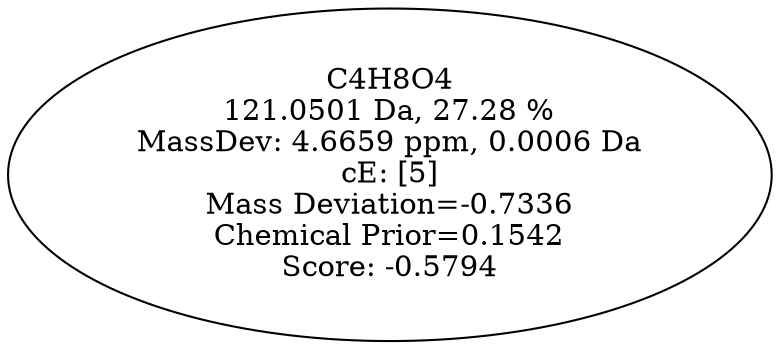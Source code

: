 strict digraph {
v1 [label="C4H8O4\n121.0501 Da, 27.28 %\nMassDev: 4.6659 ppm, 0.0006 Da\ncE: [5]\nMass Deviation=-0.7336\nChemical Prior=0.1542\nScore: -0.5794"];
}